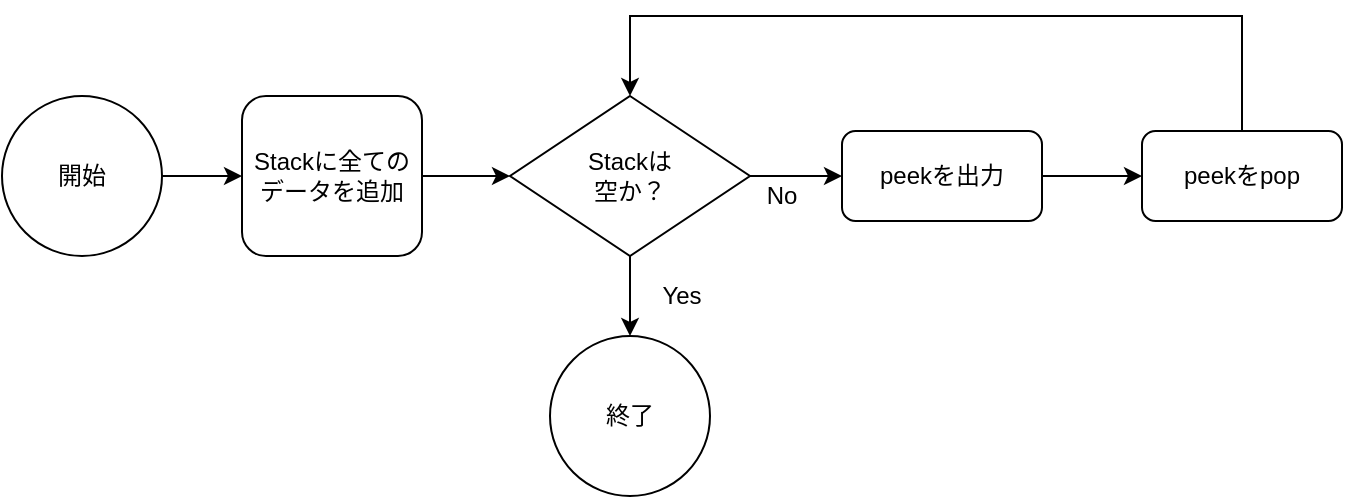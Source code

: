 <mxfile version="13.8.8" type="device" pages="5"><diagram id="Z1pFhXXn6miCzkI_z5KI" name="Page-1"><mxGraphModel dx="834" dy="460" grid="1" gridSize="10" guides="1" tooltips="1" connect="1" arrows="1" fold="1" page="1" pageScale="1" pageWidth="827" pageHeight="1169" math="0" shadow="0"><root><mxCell id="0"/><mxCell id="1" parent="0"/><mxCell id="VZM3Q8AN2lj6A7HArGe2-8" style="edgeStyle=orthogonalEdgeStyle;rounded=0;orthogonalLoop=1;jettySize=auto;html=1;exitX=1;exitY=0.5;exitDx=0;exitDy=0;entryX=0;entryY=0.5;entryDx=0;entryDy=0;fontSize=12;" edge="1" parent="1" source="VZM3Q8AN2lj6A7HArGe2-1" target="VZM3Q8AN2lj6A7HArGe2-3"><mxGeometry relative="1" as="geometry"/></mxCell><mxCell id="VZM3Q8AN2lj6A7HArGe2-1" value="開始" style="ellipse;whiteSpace=wrap;html=1;fontSize=12;" vertex="1" parent="1"><mxGeometry x="40" y="120" width="80" height="80" as="geometry"/></mxCell><mxCell id="VZM3Q8AN2lj6A7HArGe2-10" style="edgeStyle=orthogonalEdgeStyle;rounded=0;orthogonalLoop=1;jettySize=auto;html=1;exitX=1;exitY=0.5;exitDx=0;exitDy=0;entryX=0;entryY=0.5;entryDx=0;entryDy=0;fontSize=12;" edge="1" parent="1" source="VZM3Q8AN2lj6A7HArGe2-3" target="VZM3Q8AN2lj6A7HArGe2-4"><mxGeometry relative="1" as="geometry"/></mxCell><mxCell id="VZM3Q8AN2lj6A7HArGe2-3" value="Stackに全てのデータを追加" style="rounded=1;whiteSpace=wrap;html=1;fontSize=12;" vertex="1" parent="1"><mxGeometry x="160" y="120" width="90" height="80" as="geometry"/></mxCell><mxCell id="VZM3Q8AN2lj6A7HArGe2-11" style="edgeStyle=orthogonalEdgeStyle;rounded=0;orthogonalLoop=1;jettySize=auto;html=1;exitX=0.5;exitY=1;exitDx=0;exitDy=0;entryX=0.5;entryY=0;entryDx=0;entryDy=0;fontSize=12;" edge="1" parent="1" source="VZM3Q8AN2lj6A7HArGe2-4" target="VZM3Q8AN2lj6A7HArGe2-5"><mxGeometry relative="1" as="geometry"/></mxCell><mxCell id="VZM3Q8AN2lj6A7HArGe2-19" style="edgeStyle=orthogonalEdgeStyle;rounded=0;orthogonalLoop=1;jettySize=auto;html=1;exitX=1;exitY=0.5;exitDx=0;exitDy=0;entryX=0;entryY=0.5;entryDx=0;entryDy=0;fontSize=12;" edge="1" parent="1" source="VZM3Q8AN2lj6A7HArGe2-4" target="VZM3Q8AN2lj6A7HArGe2-6"><mxGeometry relative="1" as="geometry"/></mxCell><mxCell id="VZM3Q8AN2lj6A7HArGe2-4" value="Stackは&lt;br style=&quot;font-size: 12px;&quot;&gt;空か？" style="rhombus;whiteSpace=wrap;html=1;fontSize=12;align=center;" vertex="1" parent="1"><mxGeometry x="294" y="120" width="120" height="80" as="geometry"/></mxCell><mxCell id="VZM3Q8AN2lj6A7HArGe2-5" value="終了" style="ellipse;whiteSpace=wrap;html=1;fontSize=12;align=center;" vertex="1" parent="1"><mxGeometry x="314" y="240" width="80" height="80" as="geometry"/></mxCell><mxCell id="VZM3Q8AN2lj6A7HArGe2-15" style="edgeStyle=orthogonalEdgeStyle;rounded=0;orthogonalLoop=1;jettySize=auto;html=1;exitX=1;exitY=0.5;exitDx=0;exitDy=0;entryX=0;entryY=0.5;entryDx=0;entryDy=0;fontSize=12;" edge="1" parent="1" source="VZM3Q8AN2lj6A7HArGe2-6" target="VZM3Q8AN2lj6A7HArGe2-7"><mxGeometry relative="1" as="geometry"/></mxCell><mxCell id="VZM3Q8AN2lj6A7HArGe2-6" value="peekを出力" style="rounded=1;whiteSpace=wrap;html=1;fontSize=12;align=center;" vertex="1" parent="1"><mxGeometry x="460" y="137.5" width="100" height="45" as="geometry"/></mxCell><mxCell id="VZM3Q8AN2lj6A7HArGe2-16" style="edgeStyle=orthogonalEdgeStyle;rounded=0;orthogonalLoop=1;jettySize=auto;html=1;exitX=0.5;exitY=0;exitDx=0;exitDy=0;entryX=0.5;entryY=0;entryDx=0;entryDy=0;fontSize=12;" edge="1" parent="1" source="VZM3Q8AN2lj6A7HArGe2-7" target="VZM3Q8AN2lj6A7HArGe2-4"><mxGeometry relative="1" as="geometry"><Array as="points"><mxPoint x="660" y="80"/><mxPoint x="354" y="80"/></Array></mxGeometry></mxCell><mxCell id="VZM3Q8AN2lj6A7HArGe2-7" value="peekをpop" style="rounded=1;whiteSpace=wrap;html=1;fontSize=12;align=center;" vertex="1" parent="1"><mxGeometry x="610" y="137.5" width="100" height="45" as="geometry"/></mxCell><mxCell id="VZM3Q8AN2lj6A7HArGe2-20" value="No" style="text;html=1;strokeColor=none;fillColor=none;align=center;verticalAlign=middle;whiteSpace=wrap;rounded=0;fontSize=12;" vertex="1" parent="1"><mxGeometry x="410" y="160" width="40" height="20" as="geometry"/></mxCell><mxCell id="VZM3Q8AN2lj6A7HArGe2-21" value="Yes" style="text;html=1;strokeColor=none;fillColor=none;align=center;verticalAlign=middle;whiteSpace=wrap;rounded=0;fontSize=12;" vertex="1" parent="1"><mxGeometry x="360" y="210" width="40" height="20" as="geometry"/></mxCell></root></mxGraphModel></diagram><diagram id="y5YjyRnOgjOaDdyRew9M" name="Page-2"><mxGraphModel dx="834" dy="460" grid="1" gridSize="10" guides="1" tooltips="1" connect="1" arrows="1" fold="1" page="1" pageScale="1" pageWidth="827" pageHeight="1169" math="0" shadow="0"><root><mxCell id="UK9AhZdPvMpYw3neyUP0-0"/><mxCell id="UK9AhZdPvMpYw3neyUP0-1" parent="UK9AhZdPvMpYw3neyUP0-0"/><mxCell id="2W7O7V9Tv2sSE1NYh8zI-4" style="edgeStyle=orthogonalEdgeStyle;rounded=0;orthogonalLoop=1;jettySize=auto;html=1;exitX=1;exitY=0.5;exitDx=0;exitDy=0;entryX=0;entryY=0.5;entryDx=0;entryDy=0;fontSize=12;" edge="1" parent="UK9AhZdPvMpYw3neyUP0-1" source="t9Ho2oUhIdKyJkyUSHJt-0" target="t9Ho2oUhIdKyJkyUSHJt-1"><mxGeometry relative="1" as="geometry"/></mxCell><mxCell id="t9Ho2oUhIdKyJkyUSHJt-0" value="開始" style="ellipse;whiteSpace=wrap;html=1;fontSize=12;align=center;" vertex="1" parent="UK9AhZdPvMpYw3neyUP0-1"><mxGeometry x="40" y="40" width="80" height="80" as="geometry"/></mxCell><mxCell id="2W7O7V9Tv2sSE1NYh8zI-5" style="edgeStyle=orthogonalEdgeStyle;rounded=0;orthogonalLoop=1;jettySize=auto;html=1;exitX=1;exitY=0.5;exitDx=0;exitDy=0;entryX=0;entryY=0.5;entryDx=0;entryDy=0;fontSize=12;" edge="1" parent="UK9AhZdPvMpYw3neyUP0-1" source="t9Ho2oUhIdKyJkyUSHJt-1" target="2W7O7V9Tv2sSE1NYh8zI-0"><mxGeometry relative="1" as="geometry"/></mxCell><mxCell id="t9Ho2oUhIdKyJkyUSHJt-1" value="HashMapに全ての&lt;br&gt;データを追加" style="rounded=1;whiteSpace=wrap;html=1;fontSize=12;align=center;" vertex="1" parent="UK9AhZdPvMpYw3neyUP0-1"><mxGeometry x="159" y="40" width="120" height="80" as="geometry"/></mxCell><mxCell id="2W7O7V9Tv2sSE1NYh8zI-6" style="edgeStyle=orthogonalEdgeStyle;rounded=0;orthogonalLoop=1;jettySize=auto;html=1;exitX=1;exitY=0.5;exitDx=0;exitDy=0;entryX=0;entryY=0.5;entryDx=0;entryDy=0;fontSize=12;" edge="1" parent="UK9AhZdPvMpYw3neyUP0-1" source="2W7O7V9Tv2sSE1NYh8zI-0" target="2W7O7V9Tv2sSE1NYh8zI-1"><mxGeometry relative="1" as="geometry"/></mxCell><mxCell id="2W7O7V9Tv2sSE1NYh8zI-0" value="名前の集合からなるArrayListを作成" style="rounded=1;whiteSpace=wrap;html=1;fontSize=12;align=center;" vertex="1" parent="UK9AhZdPvMpYw3neyUP0-1"><mxGeometry x="320" y="40" width="120" height="80" as="geometry"/></mxCell><mxCell id="2W7O7V9Tv2sSE1NYh8zI-7" style="edgeStyle=orthogonalEdgeStyle;rounded=0;orthogonalLoop=1;jettySize=auto;html=1;exitX=1;exitY=0.5;exitDx=0;exitDy=0;entryX=0;entryY=0.5;entryDx=0;entryDy=0;fontSize=12;" edge="1" parent="UK9AhZdPvMpYw3neyUP0-1" source="2W7O7V9Tv2sSE1NYh8zI-1" target="2W7O7V9Tv2sSE1NYh8zI-2"><mxGeometry relative="1" as="geometry"/></mxCell><mxCell id="2W7O7V9Tv2sSE1NYh8zI-1" value="名前の集合を辞書順にソート" style="rounded=1;whiteSpace=wrap;html=1;fontSize=12;align=center;" vertex="1" parent="UK9AhZdPvMpYw3neyUP0-1"><mxGeometry x="159" y="160" width="120" height="80" as="geometry"/></mxCell><mxCell id="2W7O7V9Tv2sSE1NYh8zI-8" style="edgeStyle=orthogonalEdgeStyle;rounded=0;orthogonalLoop=1;jettySize=auto;html=1;exitX=1;exitY=0.5;exitDx=0;exitDy=0;entryX=0;entryY=0.5;entryDx=0;entryDy=0;fontSize=12;" edge="1" parent="UK9AhZdPvMpYw3neyUP0-1" source="2W7O7V9Tv2sSE1NYh8zI-2" target="2W7O7V9Tv2sSE1NYh8zI-3"><mxGeometry relative="1" as="geometry"/></mxCell><mxCell id="2W7O7V9Tv2sSE1NYh8zI-2" value="ソートされた順にHashMapに&lt;br&gt;アクセスし出力" style="rounded=1;whiteSpace=wrap;html=1;fontSize=12;align=center;" vertex="1" parent="UK9AhZdPvMpYw3neyUP0-1"><mxGeometry x="319" y="160" width="121" height="80" as="geometry"/></mxCell><mxCell id="2W7O7V9Tv2sSE1NYh8zI-3" value="終了" style="ellipse;whiteSpace=wrap;html=1;fontSize=12;align=center;" vertex="1" parent="UK9AhZdPvMpYw3neyUP0-1"><mxGeometry x="480" y="160" width="80" height="80" as="geometry"/></mxCell></root></mxGraphModel></diagram><diagram id="_5tlkd_q5axXobu1Fx_Z" name="Page-3"><mxGraphModel dx="834" dy="460" grid="1" gridSize="10" guides="1" tooltips="1" connect="1" arrows="1" fold="1" page="1" pageScale="1" pageWidth="827" pageHeight="1169" math="0" shadow="0"><root><mxCell id="SjRehHnlq12q-nfIiymB-0"/><mxCell id="SjRehHnlq12q-nfIiymB-1" parent="SjRehHnlq12q-nfIiymB-0"/><mxCell id="EPfOfpMvGjxUOHtmbe5a-1" style="edgeStyle=orthogonalEdgeStyle;rounded=0;orthogonalLoop=1;jettySize=auto;html=1;exitX=1;exitY=0.5;exitDx=0;exitDy=0;entryX=0;entryY=0.5;entryDx=0;entryDy=0;fontSize=12;" edge="1" parent="SjRehHnlq12q-nfIiymB-1" source="zGOPJOcMCAIZkHdNMo9w-0" target="zGOPJOcMCAIZkHdNMo9w-2"><mxGeometry relative="1" as="geometry"/></mxCell><mxCell id="zGOPJOcMCAIZkHdNMo9w-0" value="開始" style="ellipse;whiteSpace=wrap;html=1;fontSize=12;align=center;" vertex="1" parent="SjRehHnlq12q-nfIiymB-1"><mxGeometry x="40" y="40" width="80" height="80" as="geometry"/></mxCell><mxCell id="zGOPJOcMCAIZkHdNMo9w-1" value="終了" style="ellipse;whiteSpace=wrap;html=1;fontSize=12;align=center;" vertex="1" parent="SjRehHnlq12q-nfIiymB-1"><mxGeometry x="320" y="40" width="80" height="80" as="geometry"/></mxCell><mxCell id="EPfOfpMvGjxUOHtmbe5a-2" style="edgeStyle=orthogonalEdgeStyle;rounded=0;orthogonalLoop=1;jettySize=auto;html=1;exitX=1;exitY=0.5;exitDx=0;exitDy=0;entryX=0;entryY=0.5;entryDx=0;entryDy=0;fontSize=12;" edge="1" parent="SjRehHnlq12q-nfIiymB-1" source="zGOPJOcMCAIZkHdNMo9w-2" target="zGOPJOcMCAIZkHdNMo9w-1"><mxGeometry relative="1" as="geometry"/></mxCell><mxCell id="zGOPJOcMCAIZkHdNMo9w-2" value="全てのデータに対してNumber, Name, Score, Averageを&lt;br&gt;出力" style="rounded=1;whiteSpace=wrap;html=1;fontSize=12;align=center;" vertex="1" parent="SjRehHnlq12q-nfIiymB-1"><mxGeometry x="160" y="40" width="120" height="80" as="geometry"/></mxCell><mxCell id="EPfOfpMvGjxUOHtmbe5a-3" style="edgeStyle=orthogonalEdgeStyle;rounded=0;orthogonalLoop=1;jettySize=auto;html=1;exitX=0.5;exitY=0;exitDx=0;exitDy=0;entryX=0.5;entryY=1;entryDx=0;entryDy=0;fontSize=12;" edge="1" parent="SjRehHnlq12q-nfIiymB-1" source="EPfOfpMvGjxUOHtmbe5a-0" target="zGOPJOcMCAIZkHdNMo9w-2"><mxGeometry relative="1" as="geometry"/></mxCell><mxCell id="EPfOfpMvGjxUOHtmbe5a-0" value="Scoreから&lt;br&gt;Averageを計算" style="rounded=1;whiteSpace=wrap;html=1;fontSize=12;align=center;" vertex="1" parent="SjRehHnlq12q-nfIiymB-1"><mxGeometry x="160" y="160" width="120" height="60" as="geometry"/></mxCell></root></mxGraphModel></diagram><diagram id="9nwnp9tldK_qyxha-WxU" name="Page-4"><mxGraphModel dx="834" dy="460" grid="1" gridSize="10" guides="1" tooltips="1" connect="1" arrows="1" fold="1" page="1" pageScale="1" pageWidth="827" pageHeight="1169" math="0" shadow="0"><root><mxCell id="_J38qMtxYEltF4ohBWOG-0"/><mxCell id="_J38qMtxYEltF4ohBWOG-1" parent="_J38qMtxYEltF4ohBWOG-0"/><mxCell id="1oeEzbaleomVY_R5MO0v-5" style="edgeStyle=orthogonalEdgeStyle;rounded=0;orthogonalLoop=1;jettySize=auto;html=1;exitX=1;exitY=0.5;exitDx=0;exitDy=0;entryX=0;entryY=0.5;entryDx=0;entryDy=0;fontSize=12;" edge="1" parent="_J38qMtxYEltF4ohBWOG-1" source="1oeEzbaleomVY_R5MO0v-0" target="1oeEzbaleomVY_R5MO0v-3"><mxGeometry relative="1" as="geometry"/></mxCell><mxCell id="1oeEzbaleomVY_R5MO0v-0" value="開始" style="ellipse;whiteSpace=wrap;html=1;fontSize=12;align=center;" vertex="1" parent="_J38qMtxYEltF4ohBWOG-1"><mxGeometry x="40" y="40" width="80" height="80" as="geometry"/></mxCell><mxCell id="1oeEzbaleomVY_R5MO0v-1" value="終了" style="ellipse;whiteSpace=wrap;html=1;fontSize=12;align=center;" vertex="1" parent="_J38qMtxYEltF4ohBWOG-1"><mxGeometry x="480" y="40" width="80" height="80" as="geometry"/></mxCell><mxCell id="1oeEzbaleomVY_R5MO0v-9" style="edgeStyle=orthogonalEdgeStyle;rounded=0;orthogonalLoop=1;jettySize=auto;html=1;exitX=0.5;exitY=0;exitDx=0;exitDy=0;entryX=0.5;entryY=1;entryDx=0;entryDy=0;fontSize=12;" edge="1" parent="_J38qMtxYEltF4ohBWOG-1" source="1oeEzbaleomVY_R5MO0v-2" target="1oeEzbaleomVY_R5MO0v-3"><mxGeometry relative="1" as="geometry"/></mxCell><mxCell id="1oeEzbaleomVY_R5MO0v-2" value="Scoreから&lt;br&gt;Averageを計算" style="rounded=1;whiteSpace=wrap;html=1;fontSize=12;align=center;" vertex="1" parent="_J38qMtxYEltF4ohBWOG-1"><mxGeometry x="160" y="160" width="120" height="60" as="geometry"/></mxCell><mxCell id="1oeEzbaleomVY_R5MO0v-6" style="edgeStyle=orthogonalEdgeStyle;rounded=0;orthogonalLoop=1;jettySize=auto;html=1;exitX=1;exitY=0.5;exitDx=0;exitDy=0;entryX=0;entryY=0.5;entryDx=0;entryDy=0;fontSize=12;" edge="1" parent="_J38qMtxYEltF4ohBWOG-1" source="1oeEzbaleomVY_R5MO0v-3" target="1oeEzbaleomVY_R5MO0v-4"><mxGeometry relative="1" as="geometry"/></mxCell><mxCell id="1oeEzbaleomVY_R5MO0v-3" value="ArrayListをaverageをkeyとしてソート" style="rounded=1;whiteSpace=wrap;html=1;fontSize=12;align=center;" vertex="1" parent="_J38qMtxYEltF4ohBWOG-1"><mxGeometry x="160" y="40" width="120" height="80" as="geometry"/></mxCell><mxCell id="1oeEzbaleomVY_R5MO0v-7" style="edgeStyle=orthogonalEdgeStyle;rounded=0;orthogonalLoop=1;jettySize=auto;html=1;exitX=1;exitY=0.5;exitDx=0;exitDy=0;entryX=0;entryY=0.5;entryDx=0;entryDy=0;fontSize=12;" edge="1" parent="_J38qMtxYEltF4ohBWOG-1" source="1oeEzbaleomVY_R5MO0v-4" target="1oeEzbaleomVY_R5MO0v-1"><mxGeometry relative="1" as="geometry"/></mxCell><mxCell id="1oeEzbaleomVY_R5MO0v-4" value="ソートされたArrayListの全ての&lt;br&gt;データを出力" style="rounded=1;whiteSpace=wrap;html=1;fontSize=12;align=center;" vertex="1" parent="_J38qMtxYEltF4ohBWOG-1"><mxGeometry x="320" y="40" width="120" height="80" as="geometry"/></mxCell></root></mxGraphModel></diagram><diagram id="x_yG-2ge0yPcCarGUEEZ" name="Page-5"><mxGraphModel dx="834" dy="460" grid="1" gridSize="10" guides="1" tooltips="1" connect="1" arrows="1" fold="1" page="1" pageScale="1" pageWidth="827" pageHeight="1169" math="0" shadow="0"><root><mxCell id="0JA32MmCP2nQn_Ra5OIx-0"/><mxCell id="0JA32MmCP2nQn_Ra5OIx-1" parent="0JA32MmCP2nQn_Ra5OIx-0"/><mxCell id="ZwDUh6mgwcGoanCJXqQp-7" style="edgeStyle=orthogonalEdgeStyle;rounded=0;orthogonalLoop=1;jettySize=auto;html=1;exitX=1;exitY=0.5;exitDx=0;exitDy=0;entryX=0.5;entryY=0;entryDx=0;entryDy=0;entryPerimeter=0;fontSize=12;" edge="1" parent="0JA32MmCP2nQn_Ra5OIx-1" source="ZwDUh6mgwcGoanCJXqQp-0" target="ZwDUh6mgwcGoanCJXqQp-2"><mxGeometry relative="1" as="geometry"/></mxCell><mxCell id="ZwDUh6mgwcGoanCJXqQp-0" value="開始" style="ellipse;whiteSpace=wrap;html=1;fontSize=12;align=center;" vertex="1" parent="0JA32MmCP2nQn_Ra5OIx-1"><mxGeometry x="40" y="40" width="80" height="80" as="geometry"/></mxCell><mxCell id="ZwDUh6mgwcGoanCJXqQp-1" value="終了" style="ellipse;whiteSpace=wrap;html=1;fontSize=12;align=center;" vertex="1" parent="0JA32MmCP2nQn_Ra5OIx-1"><mxGeometry x="560" y="40" width="80" height="80" as="geometry"/></mxCell><mxCell id="ZwDUh6mgwcGoanCJXqQp-8" style="edgeStyle=orthogonalEdgeStyle;rounded=0;orthogonalLoop=1;jettySize=auto;html=1;exitX=0.5;exitY=1;exitDx=0;exitDy=0;exitPerimeter=0;entryX=0;entryY=0.5;entryDx=0;entryDy=0;entryPerimeter=0;fontSize=12;" edge="1" parent="0JA32MmCP2nQn_Ra5OIx-1" source="ZwDUh6mgwcGoanCJXqQp-2" target="ZwDUh6mgwcGoanCJXqQp-5"><mxGeometry relative="1" as="geometry"/></mxCell><mxCell id="ZwDUh6mgwcGoanCJXqQp-2" value="全てのデータに対して" style="strokeWidth=2;html=1;shape=mxgraph.flowchart.loop_limit;whiteSpace=wrap;fontSize=12;align=center;direction=north;" vertex="1" parent="0JA32MmCP2nQn_Ra5OIx-1"><mxGeometry x="160" y="30" width="80" height="100" as="geometry"/></mxCell><mxCell id="ZwDUh6mgwcGoanCJXqQp-10" style="edgeStyle=orthogonalEdgeStyle;rounded=0;orthogonalLoop=1;jettySize=auto;html=1;exitX=0.5;exitY=0;exitDx=0;exitDy=0;exitPerimeter=0;entryX=0;entryY=0.5;entryDx=0;entryDy=0;fontSize=12;" edge="1" parent="0JA32MmCP2nQn_Ra5OIx-1" source="ZwDUh6mgwcGoanCJXqQp-4" target="ZwDUh6mgwcGoanCJXqQp-1"><mxGeometry relative="1" as="geometry"/></mxCell><mxCell id="ZwDUh6mgwcGoanCJXqQp-4" value="全てのデータに対して" style="strokeWidth=2;html=1;shape=mxgraph.flowchart.loop_limit;whiteSpace=wrap;fontSize=12;align=center;direction=south;" vertex="1" parent="0JA32MmCP2nQn_Ra5OIx-1"><mxGeometry x="440" y="30" width="80" height="100" as="geometry"/></mxCell><mxCell id="ZwDUh6mgwcGoanCJXqQp-9" style="edgeStyle=orthogonalEdgeStyle;rounded=0;orthogonalLoop=1;jettySize=auto;html=1;exitX=1;exitY=0.5;exitDx=0;exitDy=0;exitPerimeter=0;entryX=0.5;entryY=1;entryDx=0;entryDy=0;entryPerimeter=0;fontSize=12;" edge="1" parent="0JA32MmCP2nQn_Ra5OIx-1" source="ZwDUh6mgwcGoanCJXqQp-5" target="ZwDUh6mgwcGoanCJXqQp-4"><mxGeometry relative="1" as="geometry"/></mxCell><mxCell id="ZwDUh6mgwcGoanCJXqQp-11" style="edgeStyle=orthogonalEdgeStyle;rounded=0;orthogonalLoop=1;jettySize=auto;html=1;exitX=0.5;exitY=1;exitDx=0;exitDy=0;exitPerimeter=0;entryX=0.5;entryY=0;entryDx=0;entryDy=0;fontSize=12;" edge="1" parent="0JA32MmCP2nQn_Ra5OIx-1" source="ZwDUh6mgwcGoanCJXqQp-5" target="ZwDUh6mgwcGoanCJXqQp-6"><mxGeometry relative="1" as="geometry"/></mxCell><mxCell id="ZwDUh6mgwcGoanCJXqQp-5" value="頭文字がE&lt;br&gt;であるか" style="strokeWidth=2;html=1;shape=mxgraph.flowchart.decision;whiteSpace=wrap;fontSize=12;align=center;" vertex="1" parent="0JA32MmCP2nQn_Ra5OIx-1"><mxGeometry x="280" y="30" width="100" height="100" as="geometry"/></mxCell><mxCell id="ZwDUh6mgwcGoanCJXqQp-12" style="edgeStyle=orthogonalEdgeStyle;rounded=0;orthogonalLoop=1;jettySize=auto;html=1;exitX=1;exitY=0.5;exitDx=0;exitDy=0;fontSize=12;" edge="1" parent="0JA32MmCP2nQn_Ra5OIx-1" source="ZwDUh6mgwcGoanCJXqQp-6"><mxGeometry relative="1" as="geometry"><mxPoint x="410" y="80" as="targetPoint"/></mxGeometry></mxCell><mxCell id="ZwDUh6mgwcGoanCJXqQp-6" value="要素を出力" style="rounded=1;whiteSpace=wrap;html=1;fontSize=12;align=center;" vertex="1" parent="0JA32MmCP2nQn_Ra5OIx-1"><mxGeometry x="280" y="170" width="100" height="50" as="geometry"/></mxCell><mxCell id="ZwDUh6mgwcGoanCJXqQp-13" value="Yes" style="text;html=1;strokeColor=none;fillColor=none;align=center;verticalAlign=middle;whiteSpace=wrap;rounded=0;fontSize=12;" vertex="1" parent="0JA32MmCP2nQn_Ra5OIx-1"><mxGeometry x="330" y="140" width="40" height="20" as="geometry"/></mxCell><mxCell id="ZwDUh6mgwcGoanCJXqQp-14" value="No" style="text;html=1;strokeColor=none;fillColor=none;align=center;verticalAlign=middle;whiteSpace=wrap;rounded=0;fontSize=12;" vertex="1" parent="0JA32MmCP2nQn_Ra5OIx-1"><mxGeometry x="380" y="60" width="40" height="20" as="geometry"/></mxCell></root></mxGraphModel></diagram></mxfile>